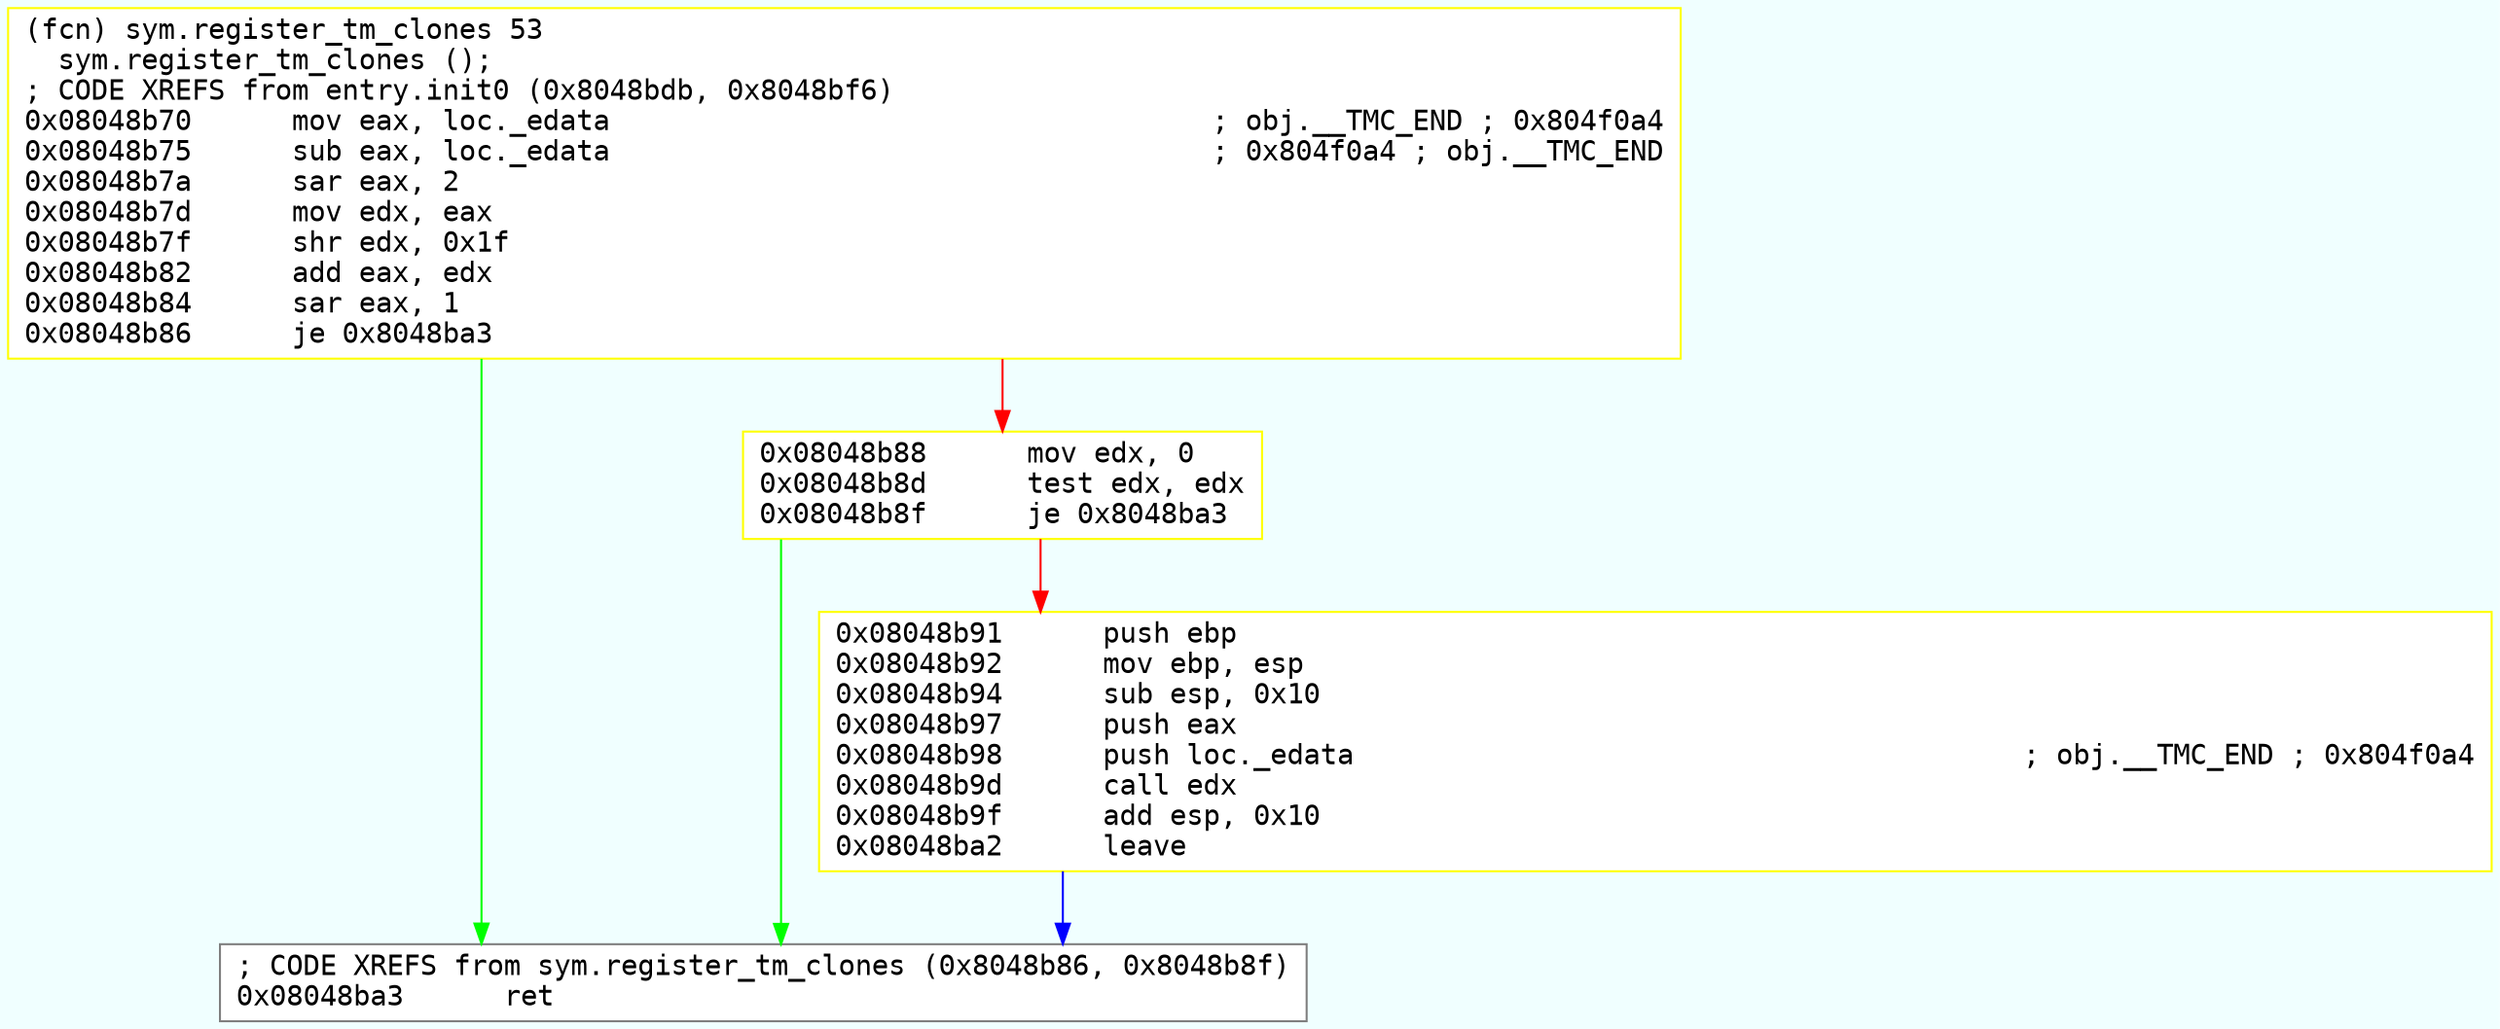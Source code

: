 digraph code {
	graph [bgcolor=azure fontsize=8 fontname="Courier" splines="ortho"];
	node [fillcolor=gray style=filled shape=box];
	edge [arrowhead="normal"];
	"0x08048b70" -> "0x08048ba3" [color="green"];
	"0x08048b70" -> "0x08048b88" [color="red"];
	"0x08048b70" [URL="sym.register_tm_clones/0x08048b70", fillcolor="white",color="yellow", fontname="Courier",label="(fcn) sym.register_tm_clones 53\l  sym.register_tm_clones ();\l; CODE XREFS from entry.init0 (0x8048bdb, 0x8048bf6)\l0x08048b70      mov eax, loc._edata                                    ; obj.__TMC_END ; 0x804f0a4\l0x08048b75      sub eax, loc._edata                                    ; 0x804f0a4 ; obj.__TMC_END\l0x08048b7a      sar eax, 2\l0x08048b7d      mov edx, eax\l0x08048b7f      shr edx, 0x1f\l0x08048b82      add eax, edx\l0x08048b84      sar eax, 1\l0x08048b86      je 0x8048ba3\l"]
	"0x08048b88" -> "0x08048ba3" [color="green"];
	"0x08048b88" -> "0x08048b91" [color="red"];
	"0x08048b88" [URL="sym.register_tm_clones/0x08048b88", fillcolor="white",color="yellow", fontname="Courier",label="0x08048b88      mov edx, 0\l0x08048b8d      test edx, edx\l0x08048b8f      je 0x8048ba3\l"]
	"0x08048b91" -> "0x08048ba3" [color="blue"];
	"0x08048b91" [URL="sym.register_tm_clones/0x08048b91", fillcolor="white",color="yellow", fontname="Courier",label="0x08048b91      push ebp\l0x08048b92      mov ebp, esp\l0x08048b94      sub esp, 0x10\l0x08048b97      push eax\l0x08048b98      push loc._edata                                        ; obj.__TMC_END ; 0x804f0a4\l0x08048b9d      call edx\l0x08048b9f      add esp, 0x10\l0x08048ba2      leave\l"]
	"0x08048ba3" [URL="sym.register_tm_clones/0x08048ba3", fillcolor="white",color="#7f7f7f", fontname="Courier",label="; CODE XREFS from sym.register_tm_clones (0x8048b86, 0x8048b8f)\l0x08048ba3      ret\l"]
}
